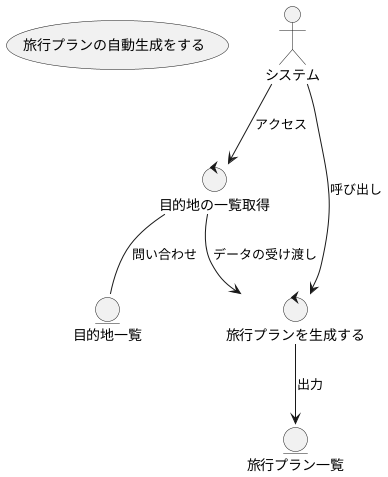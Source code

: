 @startuml

usecase 旅行プランの自動生成をする

actor システム  
control 目的地の一覧取得
control 旅行プランを生成する
entity 目的地一覧
entity 旅行プラン一覧

システム --> 目的地の一覧取得 : アクセス
目的地の一覧取得 -- 目的地一覧 : 問い合わせ
目的地の一覧取得 --> 旅行プランを生成する : データの受け渡し
システム --> 旅行プランを生成する : 呼び出し
旅行プランを生成する --> 旅行プラン一覧 : 出力
@enduml